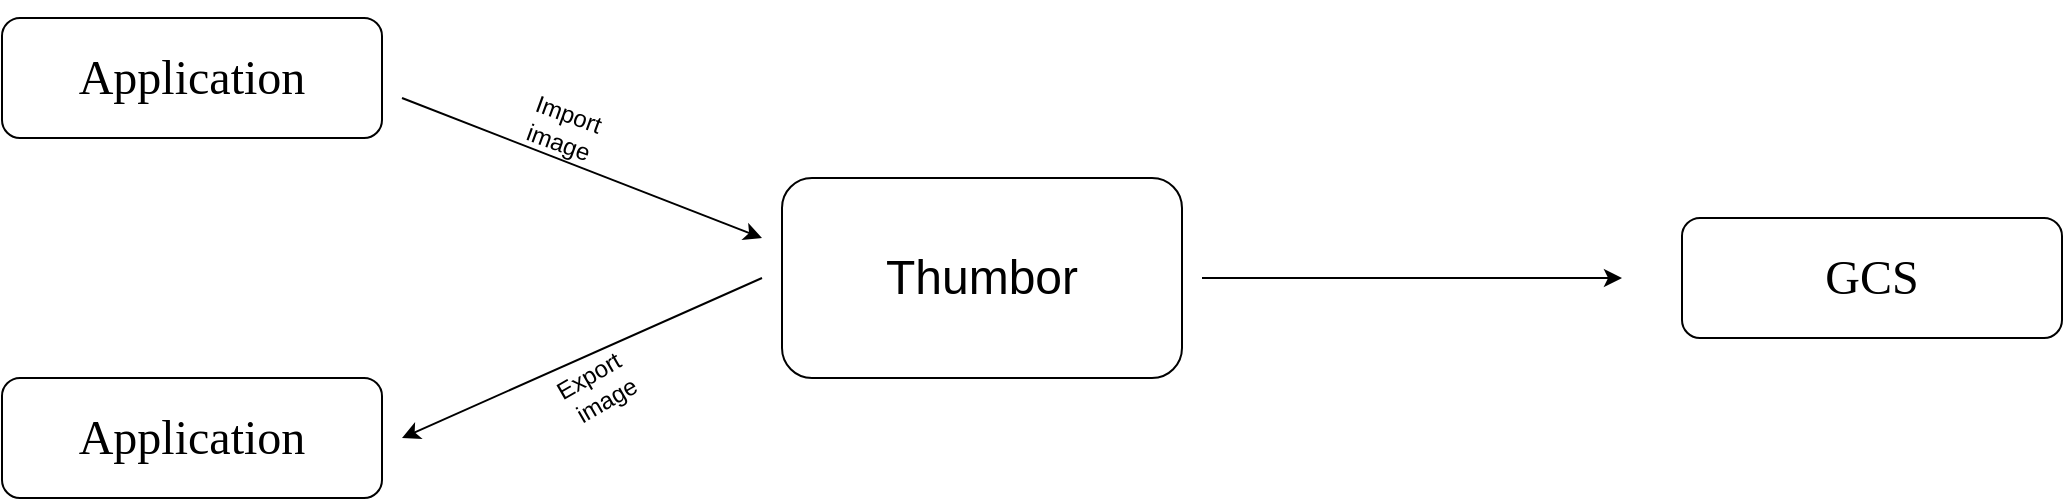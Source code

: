 <mxfile version="22.0.4" type="github">
  <diagram name="Page-1" id="c7488fd3-1785-93aa-aadb-54a6760d102a">
    <mxGraphModel dx="1434" dy="703" grid="1" gridSize="10" guides="1" tooltips="1" connect="1" arrows="1" fold="1" page="1" pageScale="1" pageWidth="1100" pageHeight="850" background="none" math="0" shadow="0">
      <root>
        <mxCell id="0" />
        <mxCell id="1" parent="0" />
        <mxCell id="_H-e21lkyGRxzQ_vipFk-2" value="&lt;font style=&quot;font-size: 24px;&quot;&gt;Application&lt;/font&gt;" style="rounded=1;whiteSpace=wrap;html=1;fontFamily=Verdana;" vertex="1" parent="1">
          <mxGeometry x="60" y="120" width="190" height="60" as="geometry" />
        </mxCell>
        <mxCell id="_H-e21lkyGRxzQ_vipFk-3" value="&lt;font style=&quot;font-size: 24px;&quot;&gt;Application&lt;/font&gt;" style="rounded=1;whiteSpace=wrap;html=1;fontFamily=Verdana;" vertex="1" parent="1">
          <mxGeometry x="60" y="300" width="190" height="60" as="geometry" />
        </mxCell>
        <mxCell id="_H-e21lkyGRxzQ_vipFk-8" value="" style="endArrow=classic;html=1;rounded=0;" edge="1" parent="1">
          <mxGeometry width="50" height="50" relative="1" as="geometry">
            <mxPoint x="440" y="250" as="sourcePoint" />
            <mxPoint x="260" y="330" as="targetPoint" />
          </mxGeometry>
        </mxCell>
        <object label="" id="_H-e21lkyGRxzQ_vipFk-9">
          <mxCell style="endArrow=classic;html=1;rounded=0;movable=1;resizable=1;rotatable=1;deletable=1;editable=1;locked=0;connectable=1;" edge="1" parent="1">
            <mxGeometry width="50" height="50" relative="1" as="geometry">
              <mxPoint x="260" y="160" as="sourcePoint" />
              <mxPoint x="440" y="230" as="targetPoint" />
            </mxGeometry>
          </mxCell>
        </object>
        <mxCell id="_H-e21lkyGRxzQ_vipFk-11" value="&lt;font style=&quot;font-size: 24px;&quot;&gt;Thumbor&lt;/font&gt;" style="rounded=1;whiteSpace=wrap;html=1;" vertex="1" parent="1">
          <mxGeometry x="450" y="200" width="200" height="100" as="geometry" />
        </mxCell>
        <mxCell id="_H-e21lkyGRxzQ_vipFk-13" value="" style="endArrow=classic;html=1;rounded=0;" edge="1" parent="1">
          <mxGeometry width="50" height="50" relative="1" as="geometry">
            <mxPoint x="660" y="250" as="sourcePoint" />
            <mxPoint x="870" y="250" as="targetPoint" />
          </mxGeometry>
        </mxCell>
        <mxCell id="_H-e21lkyGRxzQ_vipFk-15" value="&lt;font style=&quot;font-size: 24px;&quot;&gt;GCS&lt;br&gt;&lt;/font&gt;" style="rounded=1;whiteSpace=wrap;html=1;fontFamily=Verdana;" vertex="1" parent="1">
          <mxGeometry x="900" y="220" width="190" height="60" as="geometry" />
        </mxCell>
        <mxCell id="_H-e21lkyGRxzQ_vipFk-19" value="Import &lt;br&gt;image" style="text;strokeColor=none;align=center;fillColor=none;html=1;verticalAlign=middle;whiteSpace=wrap;rounded=0;rotation=20;direction=east;" vertex="1" parent="1">
          <mxGeometry x="211.2" y="154.92" width="259.7" height="40" as="geometry" />
        </mxCell>
        <mxCell id="_H-e21lkyGRxzQ_vipFk-26" value="Export&lt;br&gt;&amp;nbsp;image" style="text;strokeColor=none;align=center;fillColor=none;html=1;verticalAlign=middle;whiteSpace=wrap;rounded=0;rotation=330;" vertex="1" parent="1">
          <mxGeometry x="307.32" y="290" width="100" height="30" as="geometry" />
        </mxCell>
      </root>
    </mxGraphModel>
  </diagram>
</mxfile>
